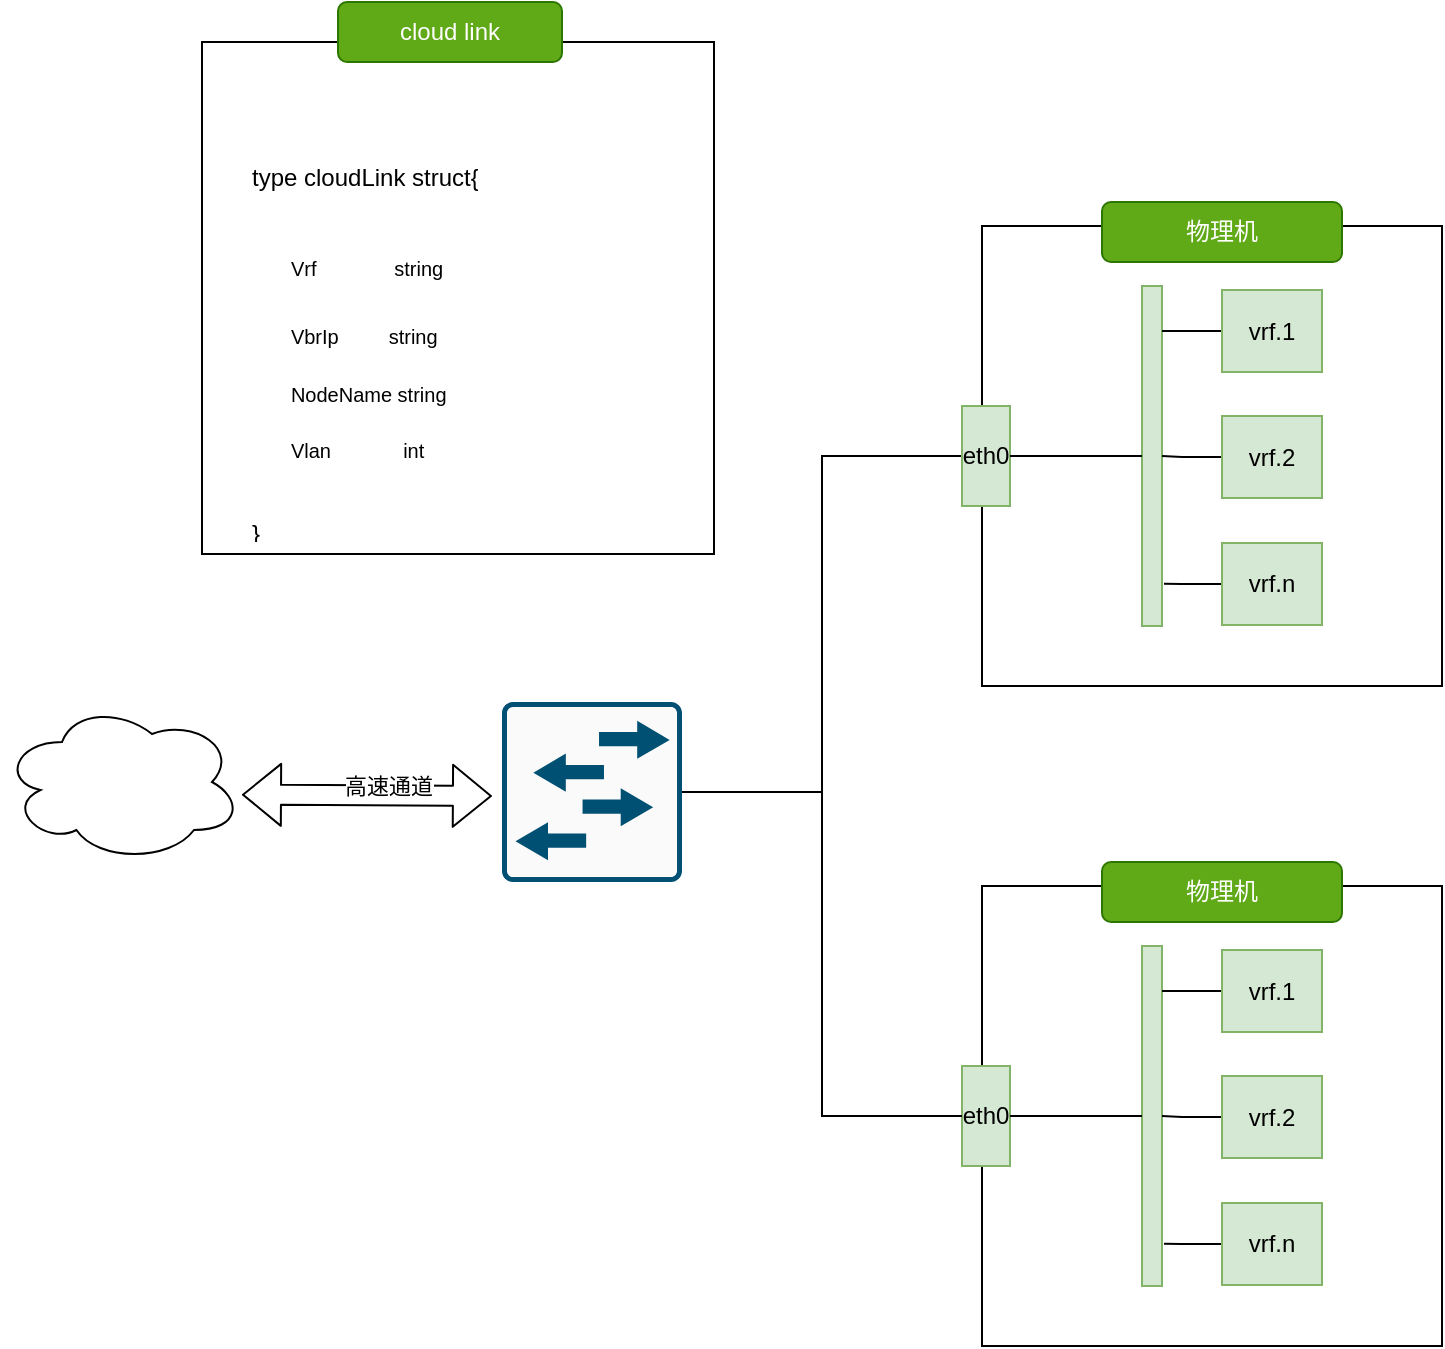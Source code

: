 <mxfile version="14.2.9" type="github">
  <diagram id="QmIj3tBixG_UQP8EuQ48" name="Page-1">
    <mxGraphModel dx="866" dy="766" grid="1" gridSize="10" guides="1" tooltips="1" connect="1" arrows="1" fold="1" page="1" pageScale="1" pageWidth="827" pageHeight="1169" math="0" shadow="0">
      <root>
        <mxCell id="0" />
        <mxCell id="1" parent="0" />
        <mxCell id="kOLEzEvQWyc7-H1EagRc-1" value="" style="ellipse;shape=cloud;whiteSpace=wrap;html=1;" vertex="1" parent="1">
          <mxGeometry x="50" y="360" width="120" height="80" as="geometry" />
        </mxCell>
        <mxCell id="kOLEzEvQWyc7-H1EagRc-3" value="" style="shape=flexArrow;endArrow=classic;startArrow=classic;html=1;exitX=-0.056;exitY=0.678;exitDx=0;exitDy=0;exitPerimeter=0;" edge="1" parent="1">
          <mxGeometry width="50" height="50" relative="1" as="geometry">
            <mxPoint x="294.96" y="407.02" as="sourcePoint" />
            <mxPoint x="169.998" y="406.326" as="targetPoint" />
          </mxGeometry>
        </mxCell>
        <mxCell id="kOLEzEvQWyc7-H1EagRc-4" value="高速通道" style="edgeLabel;html=1;align=center;verticalAlign=middle;resizable=0;points=[];" vertex="1" connectable="0" parent="kOLEzEvQWyc7-H1EagRc-3">
          <mxGeometry x="-0.159" y="-5" relative="1" as="geometry">
            <mxPoint as="offset" />
          </mxGeometry>
        </mxCell>
        <mxCell id="kOLEzEvQWyc7-H1EagRc-48" style="edgeStyle=orthogonalEdgeStyle;rounded=0;orthogonalLoop=1;jettySize=auto;html=1;entryX=0;entryY=0.5;entryDx=0;entryDy=0;endArrow=none;endFill=0;" edge="1" parent="1" source="kOLEzEvQWyc7-H1EagRc-7" target="kOLEzEvQWyc7-H1EagRc-36">
          <mxGeometry relative="1" as="geometry" />
        </mxCell>
        <mxCell id="kOLEzEvQWyc7-H1EagRc-7" value="" style="points=[[0.015,0.015,0],[0.985,0.015,0],[0.985,0.985,0],[0.015,0.985,0],[0.25,0,0],[0.5,0,0],[0.75,0,0],[1,0.25,0],[1,0.5,0],[1,0.75,0],[0.75,1,0],[0.5,1,0],[0.25,1,0],[0,0.75,0],[0,0.5,0],[0,0.25,0]];verticalLabelPosition=bottom;html=1;verticalAlign=top;aspect=fixed;align=center;pointerEvents=1;shape=mxgraph.cisco19.rect;prIcon=l2_switch;fillColor=#FAFAFA;strokeColor=#005073;" vertex="1" parent="1">
          <mxGeometry x="300" y="360" width="90" height="90" as="geometry" />
        </mxCell>
        <mxCell id="kOLEzEvQWyc7-H1EagRc-45" value="" style="group" vertex="1" connectable="0" parent="1">
          <mxGeometry x="530" y="110" width="240" height="242" as="geometry" />
        </mxCell>
        <mxCell id="kOLEzEvQWyc7-H1EagRc-34" value="" style="whiteSpace=wrap;html=1;aspect=fixed;" vertex="1" parent="kOLEzEvQWyc7-H1EagRc-45">
          <mxGeometry x="10" y="12" width="230" height="230" as="geometry" />
        </mxCell>
        <mxCell id="kOLEzEvQWyc7-H1EagRc-36" value="eth0" style="rounded=0;whiteSpace=wrap;html=1;fillColor=#d5e8d4;strokeColor=#82b366;" vertex="1" parent="kOLEzEvQWyc7-H1EagRc-45">
          <mxGeometry y="102" width="24" height="50" as="geometry" />
        </mxCell>
        <mxCell id="kOLEzEvQWyc7-H1EagRc-37" value="" style="rounded=0;whiteSpace=wrap;html=1;fillColor=#d5e8d4;strokeColor=#82b366;" vertex="1" parent="kOLEzEvQWyc7-H1EagRc-45">
          <mxGeometry x="90" y="42" width="10" height="170" as="geometry" />
        </mxCell>
        <mxCell id="kOLEzEvQWyc7-H1EagRc-35" style="edgeStyle=orthogonalEdgeStyle;rounded=0;orthogonalLoop=1;jettySize=auto;html=1;endArrow=none;endFill=0;" edge="1" parent="kOLEzEvQWyc7-H1EagRc-45" source="kOLEzEvQWyc7-H1EagRc-36" target="kOLEzEvQWyc7-H1EagRc-37">
          <mxGeometry relative="1" as="geometry" />
        </mxCell>
        <mxCell id="kOLEzEvQWyc7-H1EagRc-38" style="edgeStyle=orthogonalEdgeStyle;rounded=0;orthogonalLoop=1;jettySize=auto;html=1;entryX=1;entryY=0.132;entryDx=0;entryDy=0;entryPerimeter=0;endArrow=none;endFill=0;" edge="1" parent="kOLEzEvQWyc7-H1EagRc-45" source="kOLEzEvQWyc7-H1EagRc-39" target="kOLEzEvQWyc7-H1EagRc-37">
          <mxGeometry relative="1" as="geometry" />
        </mxCell>
        <mxCell id="kOLEzEvQWyc7-H1EagRc-39" value="vrf.1" style="whiteSpace=wrap;html=1;aspect=fixed;fillColor=#d5e8d4;strokeColor=#82b366;" vertex="1" parent="kOLEzEvQWyc7-H1EagRc-45">
          <mxGeometry x="130" y="44" width="50" height="41" as="geometry" />
        </mxCell>
        <mxCell id="kOLEzEvQWyc7-H1EagRc-40" style="edgeStyle=orthogonalEdgeStyle;rounded=0;orthogonalLoop=1;jettySize=auto;html=1;entryX=1;entryY=0.5;entryDx=0;entryDy=0;endArrow=none;endFill=0;" edge="1" parent="kOLEzEvQWyc7-H1EagRc-45" source="kOLEzEvQWyc7-H1EagRc-41" target="kOLEzEvQWyc7-H1EagRc-37">
          <mxGeometry relative="1" as="geometry" />
        </mxCell>
        <mxCell id="kOLEzEvQWyc7-H1EagRc-41" value="vrf.2" style="whiteSpace=wrap;html=1;aspect=fixed;fillColor=#d5e8d4;strokeColor=#82b366;" vertex="1" parent="kOLEzEvQWyc7-H1EagRc-45">
          <mxGeometry x="130" y="107" width="50" height="41" as="geometry" />
        </mxCell>
        <mxCell id="kOLEzEvQWyc7-H1EagRc-42" style="edgeStyle=orthogonalEdgeStyle;rounded=0;orthogonalLoop=1;jettySize=auto;html=1;entryX=1.1;entryY=0.876;entryDx=0;entryDy=0;entryPerimeter=0;endArrow=none;endFill=0;" edge="1" parent="kOLEzEvQWyc7-H1EagRc-45" source="kOLEzEvQWyc7-H1EagRc-43" target="kOLEzEvQWyc7-H1EagRc-37">
          <mxGeometry relative="1" as="geometry" />
        </mxCell>
        <mxCell id="kOLEzEvQWyc7-H1EagRc-43" value="vrf.n" style="whiteSpace=wrap;html=1;aspect=fixed;fillColor=#d5e8d4;strokeColor=#82b366;" vertex="1" parent="kOLEzEvQWyc7-H1EagRc-45">
          <mxGeometry x="130" y="170.5" width="50" height="41" as="geometry" />
        </mxCell>
        <mxCell id="kOLEzEvQWyc7-H1EagRc-44" value="物理机" style="rounded=1;whiteSpace=wrap;html=1;fillColor=#60a917;strokeColor=#2D7600;fontColor=#ffffff;" vertex="1" parent="kOLEzEvQWyc7-H1EagRc-45">
          <mxGeometry x="70" width="120" height="30" as="geometry" />
        </mxCell>
        <mxCell id="kOLEzEvQWyc7-H1EagRc-46" value="" style="group" vertex="1" connectable="0" parent="1">
          <mxGeometry x="530" y="440" width="240" height="242" as="geometry" />
        </mxCell>
        <mxCell id="kOLEzEvQWyc7-H1EagRc-17" value="" style="whiteSpace=wrap;html=1;aspect=fixed;" vertex="1" parent="kOLEzEvQWyc7-H1EagRc-46">
          <mxGeometry x="10" y="12" width="230" height="230" as="geometry" />
        </mxCell>
        <mxCell id="kOLEzEvQWyc7-H1EagRc-19" value="eth0" style="rounded=0;whiteSpace=wrap;html=1;fillColor=#d5e8d4;strokeColor=#82b366;" vertex="1" parent="kOLEzEvQWyc7-H1EagRc-46">
          <mxGeometry y="102" width="24" height="50" as="geometry" />
        </mxCell>
        <mxCell id="kOLEzEvQWyc7-H1EagRc-20" value="" style="rounded=0;whiteSpace=wrap;html=1;fillColor=#d5e8d4;strokeColor=#82b366;" vertex="1" parent="kOLEzEvQWyc7-H1EagRc-46">
          <mxGeometry x="90" y="42" width="10" height="170" as="geometry" />
        </mxCell>
        <mxCell id="kOLEzEvQWyc7-H1EagRc-25" style="edgeStyle=orthogonalEdgeStyle;rounded=0;orthogonalLoop=1;jettySize=auto;html=1;endArrow=none;endFill=0;" edge="1" parent="kOLEzEvQWyc7-H1EagRc-46" source="kOLEzEvQWyc7-H1EagRc-19" target="kOLEzEvQWyc7-H1EagRc-20">
          <mxGeometry relative="1" as="geometry" />
        </mxCell>
        <mxCell id="kOLEzEvQWyc7-H1EagRc-30" style="edgeStyle=orthogonalEdgeStyle;rounded=0;orthogonalLoop=1;jettySize=auto;html=1;entryX=1;entryY=0.132;entryDx=0;entryDy=0;entryPerimeter=0;endArrow=none;endFill=0;" edge="1" parent="kOLEzEvQWyc7-H1EagRc-46" source="kOLEzEvQWyc7-H1EagRc-26" target="kOLEzEvQWyc7-H1EagRc-20">
          <mxGeometry relative="1" as="geometry" />
        </mxCell>
        <mxCell id="kOLEzEvQWyc7-H1EagRc-26" value="vrf.1" style="whiteSpace=wrap;html=1;aspect=fixed;fillColor=#d5e8d4;strokeColor=#82b366;" vertex="1" parent="kOLEzEvQWyc7-H1EagRc-46">
          <mxGeometry x="130" y="44" width="50" height="41" as="geometry" />
        </mxCell>
        <mxCell id="kOLEzEvQWyc7-H1EagRc-31" style="edgeStyle=orthogonalEdgeStyle;rounded=0;orthogonalLoop=1;jettySize=auto;html=1;entryX=1;entryY=0.5;entryDx=0;entryDy=0;endArrow=none;endFill=0;" edge="1" parent="kOLEzEvQWyc7-H1EagRc-46" source="kOLEzEvQWyc7-H1EagRc-28" target="kOLEzEvQWyc7-H1EagRc-20">
          <mxGeometry relative="1" as="geometry" />
        </mxCell>
        <mxCell id="kOLEzEvQWyc7-H1EagRc-28" value="vrf.2" style="whiteSpace=wrap;html=1;aspect=fixed;fillColor=#d5e8d4;strokeColor=#82b366;" vertex="1" parent="kOLEzEvQWyc7-H1EagRc-46">
          <mxGeometry x="130" y="107" width="50" height="41" as="geometry" />
        </mxCell>
        <mxCell id="kOLEzEvQWyc7-H1EagRc-32" style="edgeStyle=orthogonalEdgeStyle;rounded=0;orthogonalLoop=1;jettySize=auto;html=1;entryX=1.1;entryY=0.876;entryDx=0;entryDy=0;entryPerimeter=0;endArrow=none;endFill=0;" edge="1" parent="kOLEzEvQWyc7-H1EagRc-46" source="kOLEzEvQWyc7-H1EagRc-29" target="kOLEzEvQWyc7-H1EagRc-20">
          <mxGeometry relative="1" as="geometry" />
        </mxCell>
        <mxCell id="kOLEzEvQWyc7-H1EagRc-29" value="vrf.n" style="whiteSpace=wrap;html=1;aspect=fixed;fillColor=#d5e8d4;strokeColor=#82b366;" vertex="1" parent="kOLEzEvQWyc7-H1EagRc-46">
          <mxGeometry x="130" y="170.5" width="50" height="41" as="geometry" />
        </mxCell>
        <mxCell id="kOLEzEvQWyc7-H1EagRc-33" value="物理机" style="rounded=1;whiteSpace=wrap;html=1;fillColor=#60a917;strokeColor=#2D7600;fontColor=#ffffff;" vertex="1" parent="kOLEzEvQWyc7-H1EagRc-46">
          <mxGeometry x="70" width="120" height="30" as="geometry" />
        </mxCell>
        <mxCell id="kOLEzEvQWyc7-H1EagRc-49" style="edgeStyle=orthogonalEdgeStyle;rounded=0;orthogonalLoop=1;jettySize=auto;html=1;entryX=1;entryY=0.5;entryDx=0;entryDy=0;entryPerimeter=0;endArrow=none;endFill=0;" edge="1" parent="1" source="kOLEzEvQWyc7-H1EagRc-19" target="kOLEzEvQWyc7-H1EagRc-7">
          <mxGeometry relative="1" as="geometry" />
        </mxCell>
        <mxCell id="kOLEzEvQWyc7-H1EagRc-50" value="" style="whiteSpace=wrap;html=1;aspect=fixed;" vertex="1" parent="1">
          <mxGeometry x="150" y="30" width="256" height="256" as="geometry" />
        </mxCell>
        <mxCell id="kOLEzEvQWyc7-H1EagRc-52" value="cloud link" style="rounded=1;whiteSpace=wrap;html=1;fillColor=#60a917;strokeColor=#2D7600;fontColor=#ffffff;" vertex="1" parent="1">
          <mxGeometry x="218" y="10" width="112" height="30" as="geometry" />
        </mxCell>
        <mxCell id="kOLEzEvQWyc7-H1EagRc-53" value="&lt;h1&gt;&lt;span style=&quot;font-size: 12px ; font-weight: 400&quot;&gt;type cloudLink struct{&lt;/span&gt;&lt;/h1&gt;&lt;h1&gt;&lt;span style=&quot;font-size: 10px ; font-weight: 400&quot;&gt;&amp;nbsp; &amp;nbsp; &amp;nbsp; &amp;nbsp;V&lt;/span&gt;&lt;span style=&quot;font-size: 12px ; font-weight: 400&quot;&gt;&lt;font size=&quot;1&quot;&gt;rf&amp;nbsp; &amp;nbsp; &amp;nbsp; &amp;nbsp; &amp;nbsp; &amp;nbsp; &amp;nbsp; string&lt;/font&gt;&lt;/span&gt;&lt;/h1&gt;&lt;div&gt;&lt;span style=&quot;font-weight: 400&quot;&gt;&lt;font size=&quot;1&quot;&gt;&amp;nbsp; &amp;nbsp; &amp;nbsp; &amp;nbsp;VbrIp&amp;nbsp; &amp;nbsp; &amp;nbsp; &amp;nbsp; &amp;nbsp;string&lt;/font&gt;&lt;/span&gt;&lt;/div&gt;&lt;div&gt;&lt;span style=&quot;font-weight: 400&quot;&gt;&lt;font size=&quot;1&quot;&gt;&lt;br&gt;&lt;/font&gt;&lt;/span&gt;&lt;/div&gt;&lt;div&gt;&lt;span style=&quot;font-weight: 400&quot;&gt;&lt;font size=&quot;1&quot;&gt;&amp;nbsp; &amp;nbsp; &amp;nbsp; &amp;nbsp;NodeName string&lt;/font&gt;&lt;/span&gt;&lt;/div&gt;&lt;div&gt;&lt;span style=&quot;font-weight: 400&quot;&gt;&lt;font size=&quot;1&quot;&gt;&amp;nbsp; &amp;nbsp;&lt;/font&gt;&lt;/span&gt;&lt;/div&gt;&lt;div&gt;&lt;span style=&quot;font-weight: 400&quot;&gt;&lt;font size=&quot;1&quot;&gt;&amp;nbsp; &amp;nbsp; &amp;nbsp; &amp;nbsp;Vlan&amp;nbsp; &amp;nbsp; &amp;nbsp; &amp;nbsp; &amp;nbsp; &amp;nbsp; &amp;nbsp;int&lt;/font&gt;&lt;/span&gt;&lt;/div&gt;&lt;h1&gt;&lt;span style=&quot;font-size: 12px ; font-weight: 400&quot;&gt;}&lt;/span&gt;&lt;/h1&gt;" style="text;html=1;strokeColor=none;fillColor=none;spacing=5;spacingTop=-26;whiteSpace=wrap;overflow=hidden;rounded=0;" vertex="1" parent="1">
          <mxGeometry x="170" y="80" width="190" height="200" as="geometry" />
        </mxCell>
      </root>
    </mxGraphModel>
  </diagram>
</mxfile>
